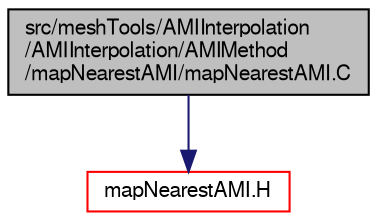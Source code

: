 digraph "src/meshTools/AMIInterpolation/AMIInterpolation/AMIMethod/mapNearestAMI/mapNearestAMI.C"
{
  bgcolor="transparent";
  edge [fontname="FreeSans",fontsize="10",labelfontname="FreeSans",labelfontsize="10"];
  node [fontname="FreeSans",fontsize="10",shape=record];
  Node1 [label="src/meshTools/AMIInterpolation\l/AMIInterpolation/AMIMethod\l/mapNearestAMI/mapNearestAMI.C",height=0.2,width=0.4,color="black", fillcolor="grey75", style="filled" fontcolor="black"];
  Node1 -> Node2 [color="midnightblue",fontsize="10",style="solid",fontname="FreeSans"];
  Node2 [label="mapNearestAMI.H",height=0.2,width=0.4,color="red",URL="$a06716.html"];
}
